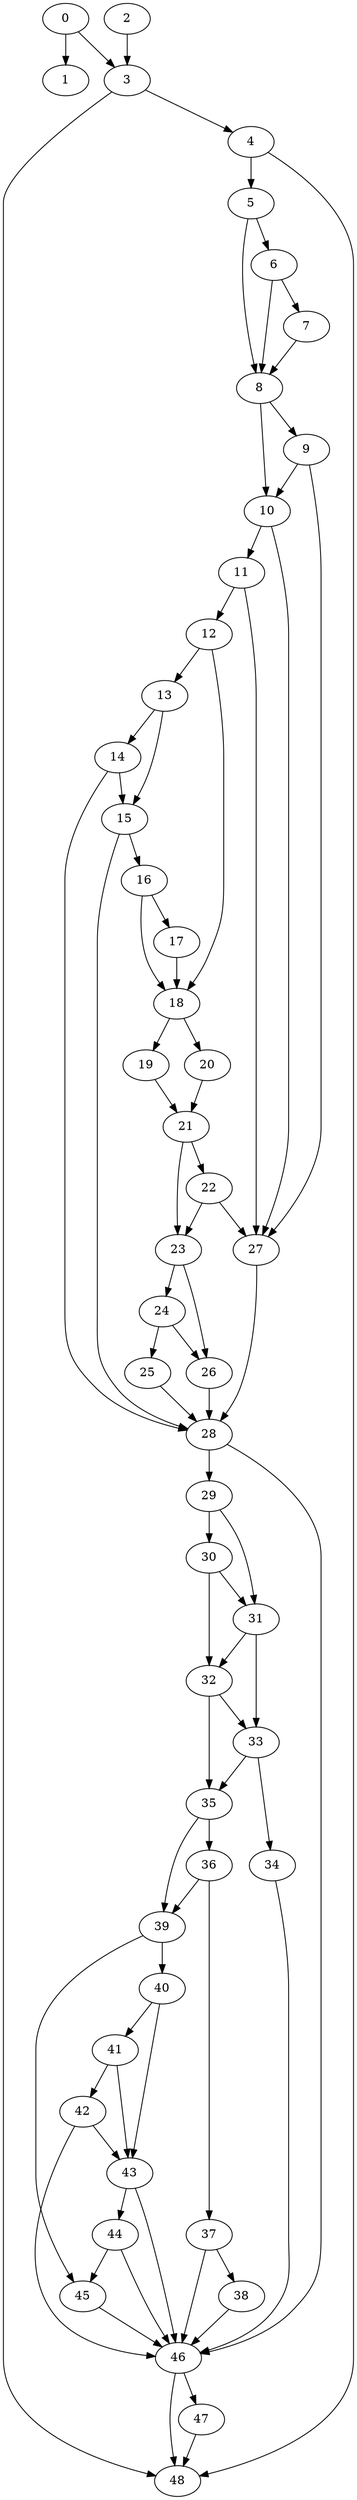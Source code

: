 digraph {
	0
	1
	2
	3
	4
	5
	6
	7
	8
	9
	10
	11
	12
	13
	14
	15
	16
	17
	18
	19
	20
	21
	22
	23
	24
	25
	26
	27
	28
	29
	30
	31
	32
	33
	34
	35
	36
	37
	38
	39
	40
	41
	42
	43
	44
	45
	46
	47
	48
	24 -> 25
	23 -> 26
	24 -> 26
	0 -> 1
	5 -> 6
	6 -> 7
	15 -> 16
	18 -> 19
	18 -> 20
	32 -> 35
	33 -> 35
	37 -> 38
	35 -> 39
	36 -> 39
	8 -> 10
	9 -> 10
	29 -> 30
	29 -> 31
	30 -> 31
	39 -> 40
	10 -> 11
	19 -> 21
	20 -> 21
	31 -> 33
	32 -> 33
	33 -> 34
	40 -> 43
	41 -> 43
	42 -> 43
	9 -> 27
	10 -> 27
	11 -> 27
	22 -> 27
	0 -> 3
	2 -> 3
	4 -> 5
	11 -> 12
	12 -> 13
	13 -> 14
	17 -> 18
	12 -> 18
	16 -> 18
	41 -> 42
	46 -> 47
	5 -> 8
	6 -> 8
	7 -> 8
	8 -> 9
	13 -> 15
	14 -> 15
	21 -> 22
	25 -> 28
	26 -> 28
	27 -> 28
	14 -> 28
	15 -> 28
	28 -> 29
	3 -> 48
	4 -> 48
	46 -> 48
	47 -> 48
	16 -> 17
	40 -> 41
	43 -> 44
	21 -> 23
	22 -> 23
	35 -> 36
	36 -> 37
	3 -> 4
	23 -> 24
	30 -> 32
	31 -> 32
	44 -> 45
	39 -> 45
	43 -> 46
	44 -> 46
	45 -> 46
	28 -> 46
	34 -> 46
	37 -> 46
	38 -> 46
	42 -> 46
}
